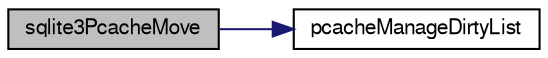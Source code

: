 digraph "sqlite3PcacheMove"
{
  edge [fontname="FreeSans",fontsize="10",labelfontname="FreeSans",labelfontsize="10"];
  node [fontname="FreeSans",fontsize="10",shape=record];
  rankdir="LR";
  Node655681 [label="sqlite3PcacheMove",height=0.2,width=0.4,color="black", fillcolor="grey75", style="filled", fontcolor="black"];
  Node655681 -> Node655682 [color="midnightblue",fontsize="10",style="solid",fontname="FreeSans"];
  Node655682 [label="pcacheManageDirtyList",height=0.2,width=0.4,color="black", fillcolor="white", style="filled",URL="$sqlite3_8c.html#aae9bc2ddff700c30e5f9c80d531d6acc"];
}
